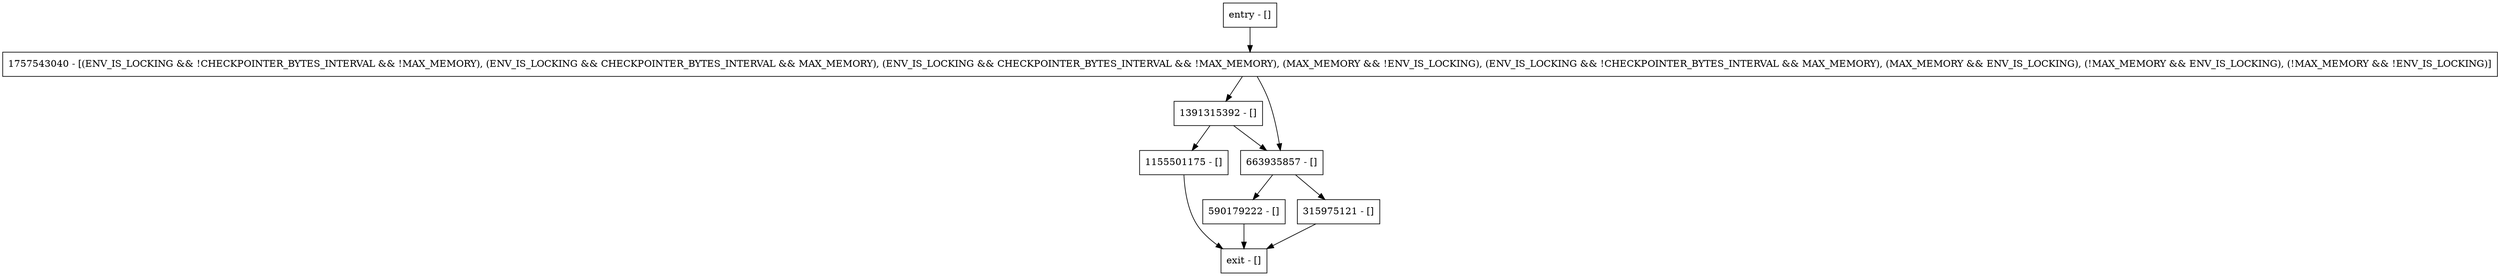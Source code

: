 digraph getWakeupPeriod {
node [shape=record];
entry [label="entry - []"];
exit [label="exit - []"];
590179222 [label="590179222 - []"];
1155501175 [label="1155501175 - []"];
1391315392 [label="1391315392 - []"];
663935857 [label="663935857 - []"];
315975121 [label="315975121 - []"];
1757543040 [label="1757543040 - [(ENV_IS_LOCKING && !CHECKPOINTER_BYTES_INTERVAL && !MAX_MEMORY), (ENV_IS_LOCKING && CHECKPOINTER_BYTES_INTERVAL && MAX_MEMORY), (ENV_IS_LOCKING && CHECKPOINTER_BYTES_INTERVAL && !MAX_MEMORY), (MAX_MEMORY && !ENV_IS_LOCKING), (ENV_IS_LOCKING && !CHECKPOINTER_BYTES_INTERVAL && MAX_MEMORY), (MAX_MEMORY && ENV_IS_LOCKING), (!MAX_MEMORY && ENV_IS_LOCKING), (!MAX_MEMORY && !ENV_IS_LOCKING)]"];
entry;
exit;
entry -> 1757543040;
590179222 -> exit;
1155501175 -> exit;
1391315392 -> 1155501175;
1391315392 -> 663935857;
663935857 -> 590179222;
663935857 -> 315975121;
315975121 -> exit;
1757543040 -> 1391315392;
1757543040 -> 663935857;
}

